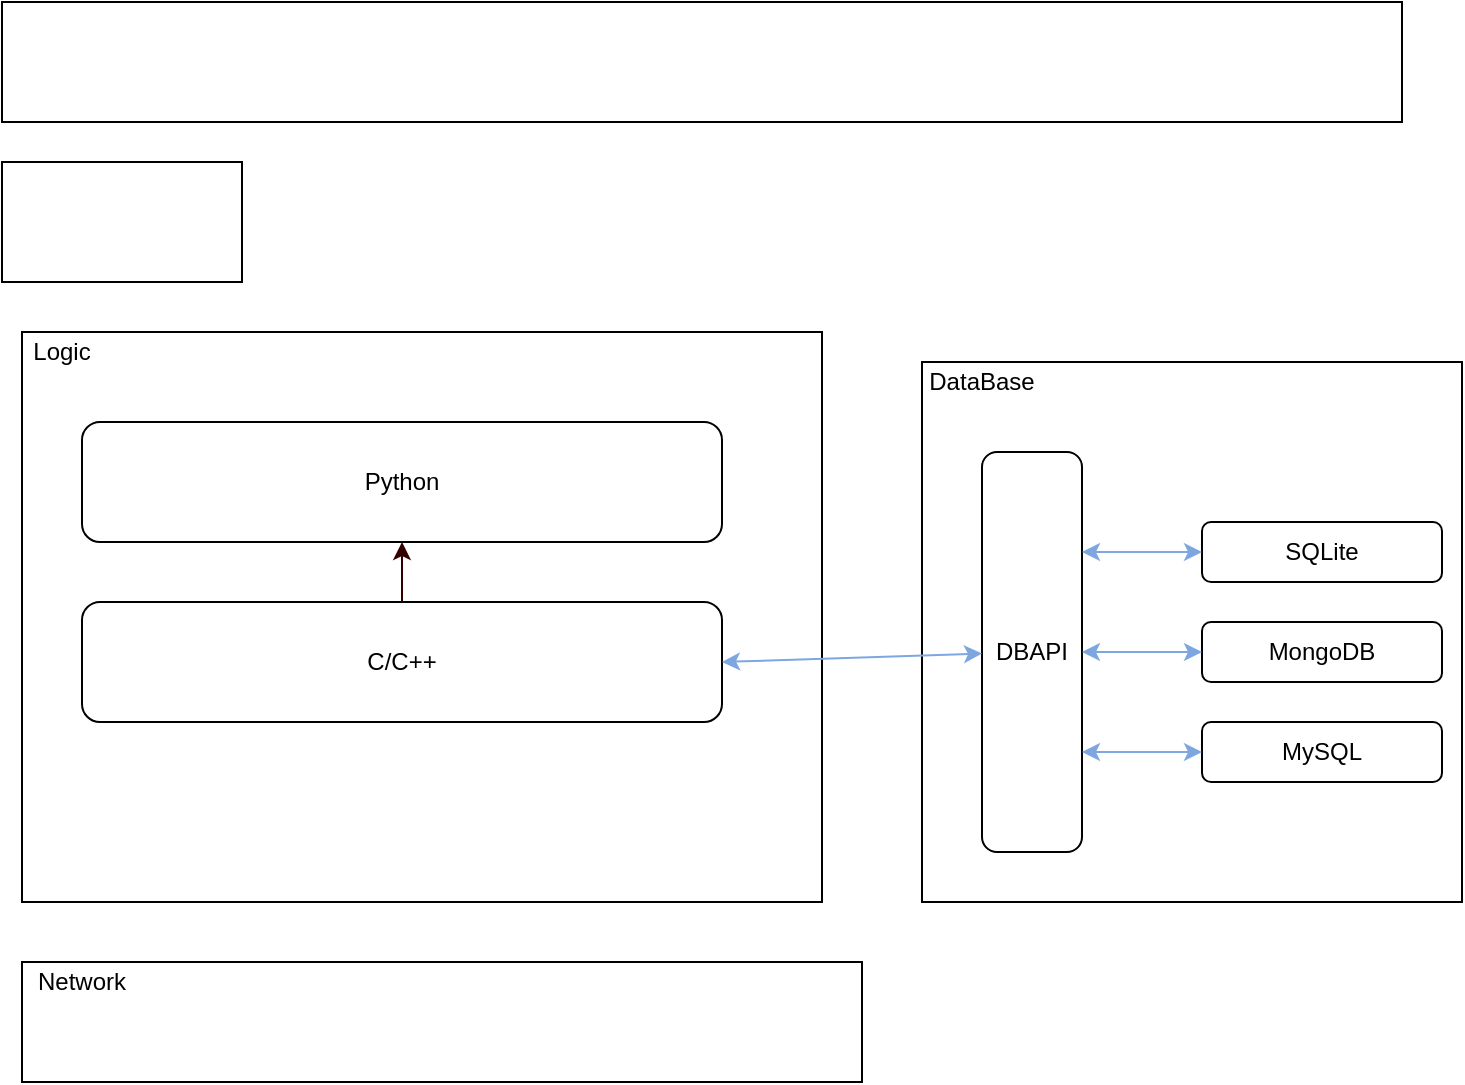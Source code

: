 <mxfile version="13.0.3" type="github">
  <diagram id="Y85NnCvZBMSJRKUutnIK" name="Overview">
    <mxGraphModel dx="946" dy="1757" grid="1" gridSize="10" guides="1" tooltips="1" connect="1" arrows="1" fold="1" page="1" pageScale="1" pageWidth="827" pageHeight="1169" math="0" shadow="0">
      <root>
        <mxCell id="0" />
        <mxCell id="1" parent="0" />
        <mxCell id="kIf_VXJFR2PO88LXp8bB-16" value="" style="rounded=0;whiteSpace=wrap;html=1;fillColor=none;" vertex="1" parent="1">
          <mxGeometry x="100" y="135" width="400" height="285" as="geometry" />
        </mxCell>
        <mxCell id="KrjaQBDH0198ZboYjiPz-1" value="Python" style="rounded=1;whiteSpace=wrap;html=1;" parent="1" vertex="1">
          <mxGeometry x="130" y="180" width="320" height="60" as="geometry" />
        </mxCell>
        <mxCell id="kIf_VXJFR2PO88LXp8bB-1" value="C/C++" style="rounded=1;whiteSpace=wrap;html=1;" vertex="1" parent="1">
          <mxGeometry x="130" y="270" width="320" height="60" as="geometry" />
        </mxCell>
        <mxCell id="kIf_VXJFR2PO88LXp8bB-3" value="" style="whiteSpace=wrap;html=1;aspect=fixed;fillColor=none;" vertex="1" parent="1">
          <mxGeometry x="550" y="150" width="270" height="270" as="geometry" />
        </mxCell>
        <mxCell id="kIf_VXJFR2PO88LXp8bB-4" value="DataBase" style="text;html=1;strokeColor=none;fillColor=none;align=center;verticalAlign=middle;whiteSpace=wrap;rounded=0;" vertex="1" parent="1">
          <mxGeometry x="550" y="150" width="60" height="20" as="geometry" />
        </mxCell>
        <mxCell id="kIf_VXJFR2PO88LXp8bB-5" value="DBAPI" style="rounded=1;whiteSpace=wrap;html=1;fillColor=none;" vertex="1" parent="1">
          <mxGeometry x="580" y="195" width="50" height="200" as="geometry" />
        </mxCell>
        <mxCell id="kIf_VXJFR2PO88LXp8bB-6" value="SQLite" style="rounded=1;whiteSpace=wrap;html=1;fillColor=none;" vertex="1" parent="1">
          <mxGeometry x="690" y="230" width="120" height="30" as="geometry" />
        </mxCell>
        <mxCell id="kIf_VXJFR2PO88LXp8bB-7" value="MongoDB" style="rounded=1;whiteSpace=wrap;html=1;fillColor=none;" vertex="1" parent="1">
          <mxGeometry x="690" y="280" width="120" height="30" as="geometry" />
        </mxCell>
        <mxCell id="kIf_VXJFR2PO88LXp8bB-8" value="MySQL" style="rounded=1;whiteSpace=wrap;html=1;fillColor=none;" vertex="1" parent="1">
          <mxGeometry x="690" y="330" width="120" height="30" as="geometry" />
        </mxCell>
        <mxCell id="kIf_VXJFR2PO88LXp8bB-10" value="" style="endArrow=classic;startArrow=classic;html=1;exitX=1;exitY=0.25;exitDx=0;exitDy=0;entryX=0;entryY=0.5;entryDx=0;entryDy=0;strokeColor=#7EA6E0;" edge="1" parent="1" source="kIf_VXJFR2PO88LXp8bB-5" target="kIf_VXJFR2PO88LXp8bB-6">
          <mxGeometry width="50" height="50" relative="1" as="geometry">
            <mxPoint x="390" y="330" as="sourcePoint" />
            <mxPoint x="440" y="280" as="targetPoint" />
          </mxGeometry>
        </mxCell>
        <mxCell id="kIf_VXJFR2PO88LXp8bB-11" value="" style="endArrow=classic;startArrow=classic;html=1;strokeColor=#7EA6E0;exitX=1;exitY=0.5;exitDx=0;exitDy=0;entryX=0;entryY=0.5;entryDx=0;entryDy=0;" edge="1" parent="1" source="kIf_VXJFR2PO88LXp8bB-5" target="kIf_VXJFR2PO88LXp8bB-7">
          <mxGeometry width="50" height="50" relative="1" as="geometry">
            <mxPoint x="390" y="330" as="sourcePoint" />
            <mxPoint x="440" y="280" as="targetPoint" />
          </mxGeometry>
        </mxCell>
        <mxCell id="kIf_VXJFR2PO88LXp8bB-12" value="" style="endArrow=classic;startArrow=classic;html=1;strokeColor=#7EA6E0;exitX=1;exitY=0.75;exitDx=0;exitDy=0;" edge="1" parent="1" source="kIf_VXJFR2PO88LXp8bB-5" target="kIf_VXJFR2PO88LXp8bB-8">
          <mxGeometry width="50" height="50" relative="1" as="geometry">
            <mxPoint x="390" y="330" as="sourcePoint" />
            <mxPoint x="440" y="280" as="targetPoint" />
          </mxGeometry>
        </mxCell>
        <mxCell id="kIf_VXJFR2PO88LXp8bB-13" value="" style="endArrow=classic;startArrow=classic;html=1;strokeColor=#7EA6E0;exitX=1;exitY=0.5;exitDx=0;exitDy=0;" edge="1" parent="1" source="kIf_VXJFR2PO88LXp8bB-1" target="kIf_VXJFR2PO88LXp8bB-5">
          <mxGeometry width="50" height="50" relative="1" as="geometry">
            <mxPoint x="390" y="330" as="sourcePoint" />
            <mxPoint x="440" y="280" as="targetPoint" />
          </mxGeometry>
        </mxCell>
        <mxCell id="kIf_VXJFR2PO88LXp8bB-14" value="" style="endArrow=classic;html=1;strokeColor=#330000;exitX=0.5;exitY=0;exitDx=0;exitDy=0;" edge="1" parent="1" source="kIf_VXJFR2PO88LXp8bB-1" target="KrjaQBDH0198ZboYjiPz-1">
          <mxGeometry width="50" height="50" relative="1" as="geometry">
            <mxPoint x="390" y="330" as="sourcePoint" />
            <mxPoint x="440" y="280" as="targetPoint" />
          </mxGeometry>
        </mxCell>
        <mxCell id="kIf_VXJFR2PO88LXp8bB-15" value="" style="rounded=0;whiteSpace=wrap;html=1;fillColor=none;" vertex="1" parent="1">
          <mxGeometry x="90" y="-30" width="700" height="60" as="geometry" />
        </mxCell>
        <mxCell id="kIf_VXJFR2PO88LXp8bB-17" value="" style="rounded=0;whiteSpace=wrap;html=1;fillColor=none;" vertex="1" parent="1">
          <mxGeometry x="100" y="450" width="420" height="60" as="geometry" />
        </mxCell>
        <mxCell id="kIf_VXJFR2PO88LXp8bB-18" value="Network" style="text;html=1;strokeColor=none;fillColor=none;align=center;verticalAlign=middle;whiteSpace=wrap;rounded=0;" vertex="1" parent="1">
          <mxGeometry x="100" y="450" width="60" height="20" as="geometry" />
        </mxCell>
        <mxCell id="kIf_VXJFR2PO88LXp8bB-19" value="" style="rounded=0;whiteSpace=wrap;html=1;fillColor=none;" vertex="1" parent="1">
          <mxGeometry x="90" y="50" width="120" height="60" as="geometry" />
        </mxCell>
        <mxCell id="kIf_VXJFR2PO88LXp8bB-20" value="Logic" style="text;html=1;strokeColor=none;fillColor=none;align=center;verticalAlign=middle;whiteSpace=wrap;rounded=0;" vertex="1" parent="1">
          <mxGeometry x="100" y="135" width="40" height="20" as="geometry" />
        </mxCell>
      </root>
    </mxGraphModel>
  </diagram>
</mxfile>
